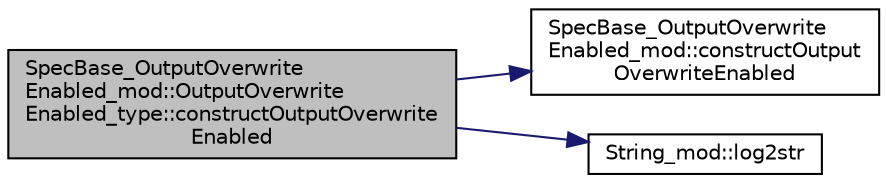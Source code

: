 digraph "SpecBase_OutputOverwriteEnabled_mod::OutputOverwriteEnabled_type::constructOutputOverwriteEnabled"
{
 // LATEX_PDF_SIZE
  edge [fontname="Helvetica",fontsize="10",labelfontname="Helvetica",labelfontsize="10"];
  node [fontname="Helvetica",fontsize="10",shape=record];
  rankdir="LR";
  Node1 [label="SpecBase_OutputOverwrite\lEnabled_mod::OutputOverwrite\lEnabled_type::constructOutputOverwrite\lEnabled",height=0.2,width=0.4,color="black", fillcolor="grey75", style="filled", fontcolor="black",tooltip=" "];
  Node1 -> Node2 [color="midnightblue",fontsize="10",style="solid"];
  Node2 [label="SpecBase_OutputOverwrite\lEnabled_mod::constructOutput\lOverwriteEnabled",height=0.2,width=0.4,color="black", fillcolor="white", style="filled",URL="$namespaceSpecBase__OutputOverwriteEnabled__mod.html#a9b169292dcb61f5ac344ba886bd23bb9",tooltip=" "];
  Node1 -> Node3 [color="midnightblue",fontsize="10",style="solid"];
  Node3 [label="String_mod::log2str",height=0.2,width=0.4,color="black", fillcolor="white", style="filled",URL="$namespaceString__mod.html#ae6466d5ac218cfc89e869bebdec2ddd3",tooltip="Convert the input logical value to value and return the result."];
}
